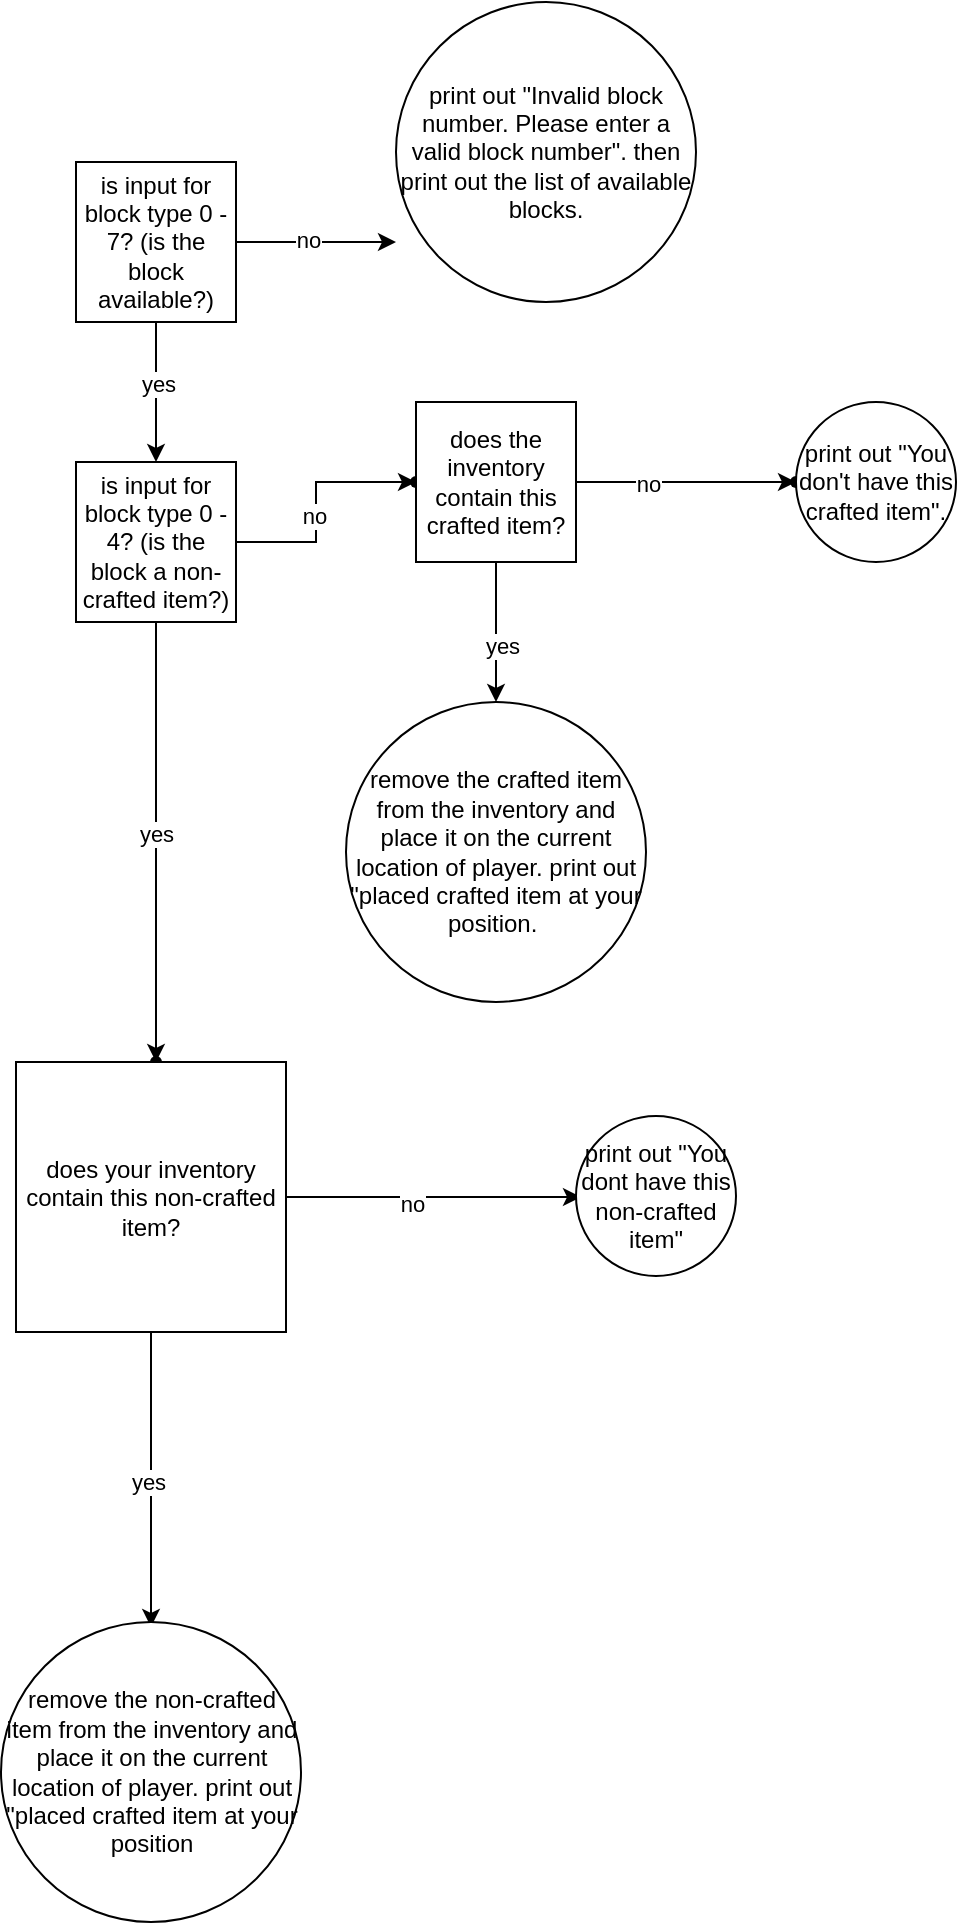 <mxfile version="21.8.0" type="device">
  <diagram id="C5RBs43oDa-KdzZeNtuy" name="Page-1">
    <mxGraphModel dx="1209" dy="669" grid="1" gridSize="10" guides="1" tooltips="1" connect="1" arrows="1" fold="1" page="1" pageScale="1" pageWidth="827" pageHeight="1169" math="0" shadow="0">
      <root>
        <mxCell id="WIyWlLk6GJQsqaUBKTNV-0" />
        <mxCell id="WIyWlLk6GJQsqaUBKTNV-1" parent="WIyWlLk6GJQsqaUBKTNV-0" />
        <mxCell id="qP8KBSWrZOp54_XxJvUG-4" value="" style="edgeStyle=orthogonalEdgeStyle;rounded=0;orthogonalLoop=1;jettySize=auto;html=1;" edge="1" parent="WIyWlLk6GJQsqaUBKTNV-1" source="qP8KBSWrZOp54_XxJvUG-0">
          <mxGeometry relative="1" as="geometry">
            <mxPoint x="230" y="130" as="targetPoint" />
          </mxGeometry>
        </mxCell>
        <mxCell id="qP8KBSWrZOp54_XxJvUG-5" value="no" style="edgeLabel;html=1;align=center;verticalAlign=middle;resizable=0;points=[];" vertex="1" connectable="0" parent="qP8KBSWrZOp54_XxJvUG-4">
          <mxGeometry x="-0.106" y="1" relative="1" as="geometry">
            <mxPoint as="offset" />
          </mxGeometry>
        </mxCell>
        <mxCell id="qP8KBSWrZOp54_XxJvUG-0" value="is input for block type 0 - 7? (is the block available?)" style="whiteSpace=wrap;html=1;aspect=fixed;" vertex="1" parent="WIyWlLk6GJQsqaUBKTNV-1">
          <mxGeometry x="70" y="90" width="80" height="80" as="geometry" />
        </mxCell>
        <mxCell id="qP8KBSWrZOp54_XxJvUG-1" value="" style="endArrow=classic;html=1;rounded=0;exitX=0.5;exitY=1;exitDx=0;exitDy=0;" edge="1" parent="WIyWlLk6GJQsqaUBKTNV-1" source="qP8KBSWrZOp54_XxJvUG-0">
          <mxGeometry width="50" height="50" relative="1" as="geometry">
            <mxPoint y="330" as="sourcePoint" />
            <mxPoint x="110" y="240" as="targetPoint" />
            <Array as="points">
              <mxPoint x="110" y="230" />
            </Array>
          </mxGeometry>
        </mxCell>
        <mxCell id="qP8KBSWrZOp54_XxJvUG-2" value="yes" style="edgeLabel;html=1;align=center;verticalAlign=middle;resizable=0;points=[];" vertex="1" connectable="0" parent="qP8KBSWrZOp54_XxJvUG-1">
          <mxGeometry x="-0.114" y="1" relative="1" as="geometry">
            <mxPoint as="offset" />
          </mxGeometry>
        </mxCell>
        <mxCell id="qP8KBSWrZOp54_XxJvUG-6" value="print out &quot;Invalid block number. Please enter a valid block number&quot;. then print out the list of available blocks." style="ellipse;whiteSpace=wrap;html=1;aspect=fixed;" vertex="1" parent="WIyWlLk6GJQsqaUBKTNV-1">
          <mxGeometry x="230" y="10" width="150" height="150" as="geometry" />
        </mxCell>
        <mxCell id="qP8KBSWrZOp54_XxJvUG-9" value="" style="edgeStyle=orthogonalEdgeStyle;rounded=0;orthogonalLoop=1;jettySize=auto;html=1;" edge="1" parent="WIyWlLk6GJQsqaUBKTNV-1" source="qP8KBSWrZOp54_XxJvUG-7" target="qP8KBSWrZOp54_XxJvUG-8">
          <mxGeometry relative="1" as="geometry" />
        </mxCell>
        <mxCell id="qP8KBSWrZOp54_XxJvUG-11" value="no" style="edgeLabel;html=1;align=center;verticalAlign=middle;resizable=0;points=[];" vertex="1" connectable="0" parent="qP8KBSWrZOp54_XxJvUG-9">
          <mxGeometry x="-0.11" y="1" relative="1" as="geometry">
            <mxPoint as="offset" />
          </mxGeometry>
        </mxCell>
        <mxCell id="qP8KBSWrZOp54_XxJvUG-21" value="" style="edgeStyle=orthogonalEdgeStyle;rounded=0;orthogonalLoop=1;jettySize=auto;html=1;" edge="1" parent="WIyWlLk6GJQsqaUBKTNV-1" source="qP8KBSWrZOp54_XxJvUG-7" target="qP8KBSWrZOp54_XxJvUG-20">
          <mxGeometry relative="1" as="geometry" />
        </mxCell>
        <mxCell id="qP8KBSWrZOp54_XxJvUG-22" value="yes" style="edgeLabel;html=1;align=center;verticalAlign=middle;resizable=0;points=[];" vertex="1" connectable="0" parent="qP8KBSWrZOp54_XxJvUG-21">
          <mxGeometry x="-0.039" relative="1" as="geometry">
            <mxPoint as="offset" />
          </mxGeometry>
        </mxCell>
        <mxCell id="qP8KBSWrZOp54_XxJvUG-7" value="is input for block type 0 - 4? (is the block a non-crafted item?)" style="whiteSpace=wrap;html=1;aspect=fixed;" vertex="1" parent="WIyWlLk6GJQsqaUBKTNV-1">
          <mxGeometry x="70" y="240" width="80" height="80" as="geometry" />
        </mxCell>
        <mxCell id="qP8KBSWrZOp54_XxJvUG-8" value="" style="shape=waypoint;sketch=0;size=6;pointerEvents=1;points=[];fillColor=default;resizable=0;rotatable=0;perimeter=centerPerimeter;snapToPoint=1;" vertex="1" parent="WIyWlLk6GJQsqaUBKTNV-1">
          <mxGeometry x="230" y="240" width="20" height="20" as="geometry" />
        </mxCell>
        <mxCell id="qP8KBSWrZOp54_XxJvUG-13" value="" style="edgeStyle=orthogonalEdgeStyle;rounded=0;orthogonalLoop=1;jettySize=auto;html=1;exitX=1;exitY=0.5;exitDx=0;exitDy=0;" edge="1" parent="WIyWlLk6GJQsqaUBKTNV-1" source="qP8KBSWrZOp54_XxJvUG-14" target="qP8KBSWrZOp54_XxJvUG-12">
          <mxGeometry relative="1" as="geometry">
            <mxPoint x="340" y="250" as="sourcePoint" />
            <Array as="points" />
          </mxGeometry>
        </mxCell>
        <mxCell id="qP8KBSWrZOp54_XxJvUG-15" value="no" style="edgeLabel;html=1;align=center;verticalAlign=middle;resizable=0;points=[];" vertex="1" connectable="0" parent="qP8KBSWrZOp54_XxJvUG-13">
          <mxGeometry x="-0.343" y="-1" relative="1" as="geometry">
            <mxPoint as="offset" />
          </mxGeometry>
        </mxCell>
        <mxCell id="qP8KBSWrZOp54_XxJvUG-12" value="" style="shape=waypoint;sketch=0;size=6;pointerEvents=1;points=[];fillColor=default;resizable=0;rotatable=0;perimeter=centerPerimeter;snapToPoint=1;" vertex="1" parent="WIyWlLk6GJQsqaUBKTNV-1">
          <mxGeometry x="420" y="240" width="20" height="20" as="geometry" />
        </mxCell>
        <mxCell id="qP8KBSWrZOp54_XxJvUG-17" style="edgeStyle=orthogonalEdgeStyle;rounded=0;orthogonalLoop=1;jettySize=auto;html=1;" edge="1" parent="WIyWlLk6GJQsqaUBKTNV-1" source="qP8KBSWrZOp54_XxJvUG-14">
          <mxGeometry relative="1" as="geometry">
            <mxPoint x="280" y="360" as="targetPoint" />
          </mxGeometry>
        </mxCell>
        <mxCell id="qP8KBSWrZOp54_XxJvUG-18" value="yes" style="edgeLabel;html=1;align=center;verticalAlign=middle;resizable=0;points=[];" vertex="1" connectable="0" parent="qP8KBSWrZOp54_XxJvUG-17">
          <mxGeometry x="0.22" y="2" relative="1" as="geometry">
            <mxPoint y="-1" as="offset" />
          </mxGeometry>
        </mxCell>
        <mxCell id="qP8KBSWrZOp54_XxJvUG-14" value="does the inventory contain this crafted item?" style="whiteSpace=wrap;html=1;aspect=fixed;" vertex="1" parent="WIyWlLk6GJQsqaUBKTNV-1">
          <mxGeometry x="240" y="210" width="80" height="80" as="geometry" />
        </mxCell>
        <mxCell id="qP8KBSWrZOp54_XxJvUG-16" value="print out &quot;You don&#39;t have this crafted item&quot;." style="ellipse;whiteSpace=wrap;html=1;aspect=fixed;" vertex="1" parent="WIyWlLk6GJQsqaUBKTNV-1">
          <mxGeometry x="430" y="210" width="80" height="80" as="geometry" />
        </mxCell>
        <mxCell id="qP8KBSWrZOp54_XxJvUG-19" value="remove the crafted item from the inventory and place it on the current location of player. print out &quot;placed crafted item at your position.&amp;nbsp;" style="ellipse;whiteSpace=wrap;html=1;aspect=fixed;" vertex="1" parent="WIyWlLk6GJQsqaUBKTNV-1">
          <mxGeometry x="205" y="360" width="150" height="150" as="geometry" />
        </mxCell>
        <mxCell id="qP8KBSWrZOp54_XxJvUG-20" value="" style="shape=waypoint;sketch=0;size=6;pointerEvents=1;points=[];fillColor=default;resizable=0;rotatable=0;perimeter=centerPerimeter;snapToPoint=1;" vertex="1" parent="WIyWlLk6GJQsqaUBKTNV-1">
          <mxGeometry x="100" y="530" width="20" height="20" as="geometry" />
        </mxCell>
        <mxCell id="qP8KBSWrZOp54_XxJvUG-25" value="" style="edgeStyle=orthogonalEdgeStyle;rounded=0;orthogonalLoop=1;jettySize=auto;html=1;" edge="1" parent="WIyWlLk6GJQsqaUBKTNV-1" source="qP8KBSWrZOp54_XxJvUG-23" target="qP8KBSWrZOp54_XxJvUG-24">
          <mxGeometry relative="1" as="geometry" />
        </mxCell>
        <mxCell id="qP8KBSWrZOp54_XxJvUG-26" value="no" style="edgeLabel;html=1;align=center;verticalAlign=middle;resizable=0;points=[];" vertex="1" connectable="0" parent="qP8KBSWrZOp54_XxJvUG-25">
          <mxGeometry x="-0.155" y="-3" relative="1" as="geometry">
            <mxPoint as="offset" />
          </mxGeometry>
        </mxCell>
        <mxCell id="qP8KBSWrZOp54_XxJvUG-29" value="" style="edgeStyle=orthogonalEdgeStyle;rounded=0;orthogonalLoop=1;jettySize=auto;html=1;" edge="1" parent="WIyWlLk6GJQsqaUBKTNV-1" source="qP8KBSWrZOp54_XxJvUG-23" target="qP8KBSWrZOp54_XxJvUG-28">
          <mxGeometry relative="1" as="geometry" />
        </mxCell>
        <mxCell id="qP8KBSWrZOp54_XxJvUG-30" value="yes" style="edgeLabel;html=1;align=center;verticalAlign=middle;resizable=0;points=[];" vertex="1" connectable="0" parent="qP8KBSWrZOp54_XxJvUG-29">
          <mxGeometry x="0.03" y="-2" relative="1" as="geometry">
            <mxPoint y="-1" as="offset" />
          </mxGeometry>
        </mxCell>
        <mxCell id="qP8KBSWrZOp54_XxJvUG-23" value="does your inventory contain this non-crafted item?" style="whiteSpace=wrap;html=1;aspect=fixed;" vertex="1" parent="WIyWlLk6GJQsqaUBKTNV-1">
          <mxGeometry x="40" y="540" width="135" height="135" as="geometry" />
        </mxCell>
        <mxCell id="qP8KBSWrZOp54_XxJvUG-24" value="" style="shape=waypoint;sketch=0;size=6;pointerEvents=1;points=[];fillColor=default;resizable=0;rotatable=0;perimeter=centerPerimeter;snapToPoint=1;" vertex="1" parent="WIyWlLk6GJQsqaUBKTNV-1">
          <mxGeometry x="312.5" y="597.5" width="20" height="20" as="geometry" />
        </mxCell>
        <mxCell id="qP8KBSWrZOp54_XxJvUG-27" value="print out &quot;You dont have this non-crafted item&quot;" style="ellipse;whiteSpace=wrap;html=1;aspect=fixed;" vertex="1" parent="WIyWlLk6GJQsqaUBKTNV-1">
          <mxGeometry x="320" y="567" width="80" height="80" as="geometry" />
        </mxCell>
        <mxCell id="qP8KBSWrZOp54_XxJvUG-28" value="" style="shape=waypoint;sketch=0;size=6;pointerEvents=1;points=[];fillColor=default;resizable=0;rotatable=0;perimeter=centerPerimeter;snapToPoint=1;" vertex="1" parent="WIyWlLk6GJQsqaUBKTNV-1">
          <mxGeometry x="97.5" y="812.5" width="20" height="20" as="geometry" />
        </mxCell>
        <mxCell id="qP8KBSWrZOp54_XxJvUG-31" value="remove the non-crafted item from the inventory and place it on the current location of player. print out &quot;placed crafted item at your position" style="ellipse;whiteSpace=wrap;html=1;aspect=fixed;" vertex="1" parent="WIyWlLk6GJQsqaUBKTNV-1">
          <mxGeometry x="32.5" y="820" width="150" height="150" as="geometry" />
        </mxCell>
      </root>
    </mxGraphModel>
  </diagram>
</mxfile>

